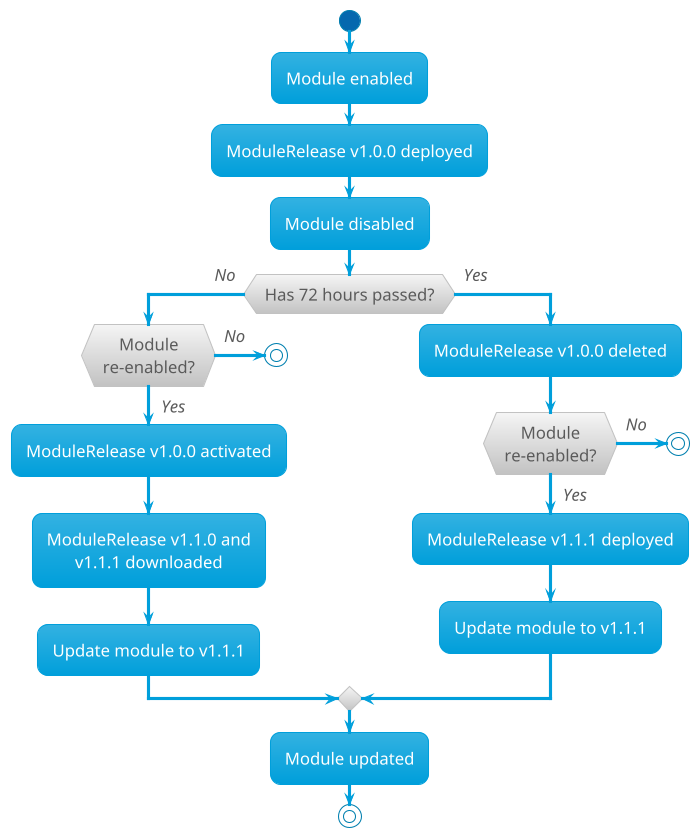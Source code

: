 @startuml
!theme bluegray
skinparam DefaultFontSize 16
skinparam handwritten false
skinparam ArrowFontStyle italic
skinparam DefaultTextAlignment center
skinparam backgroundColor transparent
skinparam Shadowing false

start

:Module enabled;
:ModuleRelease v1.0.0 deployed;
:Module disabled;

if (Has 72 hours passed?) then (No)
  if (Module\nre-enabled?) then (Yes)
    :ModuleRelease v1.0.0 activated;
    :ModuleRelease v1.1.0 and\nv1.1.1 downloaded;
    :Update module to v1.1.1;
  else (No)
    stop
  endif
else (Yes)
  :ModuleRelease v1.0.0 deleted;

  if (Module\nre-enabled?) then (Yes)
    :ModuleRelease v1.1.1 deployed;
    :Update module to v1.1.1;
  else (No)
    stop
  endif
endif

:Module updated;
stop
@enduml
